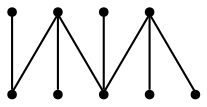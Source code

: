 graph {
  node [shape=point,comment="{\"directed\":false,\"doi\":\"10.1007/978-3-030-92931-2_11\",\"figure\":\"5 (1)\"}"]

  v0 [pos="714.0231666653469,954.4761132262704"]
  v1 [pos="570.8909639573486,1139.2699295758248"]
  v2 [pos="589.8439369711326,1217.6106631114599"]
  v3 [pos="670.9068969713437,1039.2552223231419"]
  v4 [pos="654.2375748023445,1072.5893884651798"]
  v5 [pos="463.6988633952353,1163.6152199812109"]
  v6 [pos="413.7492392614755,972.9246675741392"]
  v7 [pos="543.1281972020263,1041.6306021424593"]
  v8 [pos="484.0521169551448,1072.9060549043115"]

  v0 -- v1 [id="-1",pos="714.0231666653469,954.4761132262704 624.9745665082755,964.3234220810505 577.2627777643493,1025.92000432795 570.8909639573486,1139.2699295758248"]
  v0 -- v2 [id="-2",pos="714.0231666653469,954.4761132262704 774.4400325450453,1049.7943646834947 688.2554706181919,1140.7202364319926 589.8439369711326,1217.6106631114599"]
  v0 -- v3 [id="-6",pos="714.0231666653469,954.4761132262704 696.3900825406139,966.5445382896587 682.021134970254,994.8028847856638 670.9068969713437,1039.2552223231419"]
  v6 -- v8 [id="-12",pos="413.7492392614755,972.9246675741392 445.2917572046268,996.6906745938848 440.12011119325626,1016.5769454455219 484.0521169551448,1072.9060549043115"]
  v5 -- v2 [id="-13",pos="463.6988633952353,1163.6152199812109 481.72254732422994,1186.8686470479763 523.770929028519,1204.8671280913927 589.8439369711326,1217.6106631114599"]
  v4 -- v1 [id="-14",pos="654.2375748023445,1072.5893884651798 632.0131684632565,1083.703426664125 604.229608295347,1105.9316938249306 570.8909639573486,1139.2699295758248"]
  v6 -- v7 [id="-15",pos="413.7492392614755,972.9246675741392 458.1104827399294,983.4636827592155 501.2340492048635,1006.3670598766998 543.1281972020263,1041.6306021424593"]
  v6 -- v2 [id="-16",pos="413.7492392614755,972.9246675741392 378.95205943818814,1098.7723616197434 521.3747266844089,1121.621562069328 589.8439369711326,1217.6106631114599"]
}